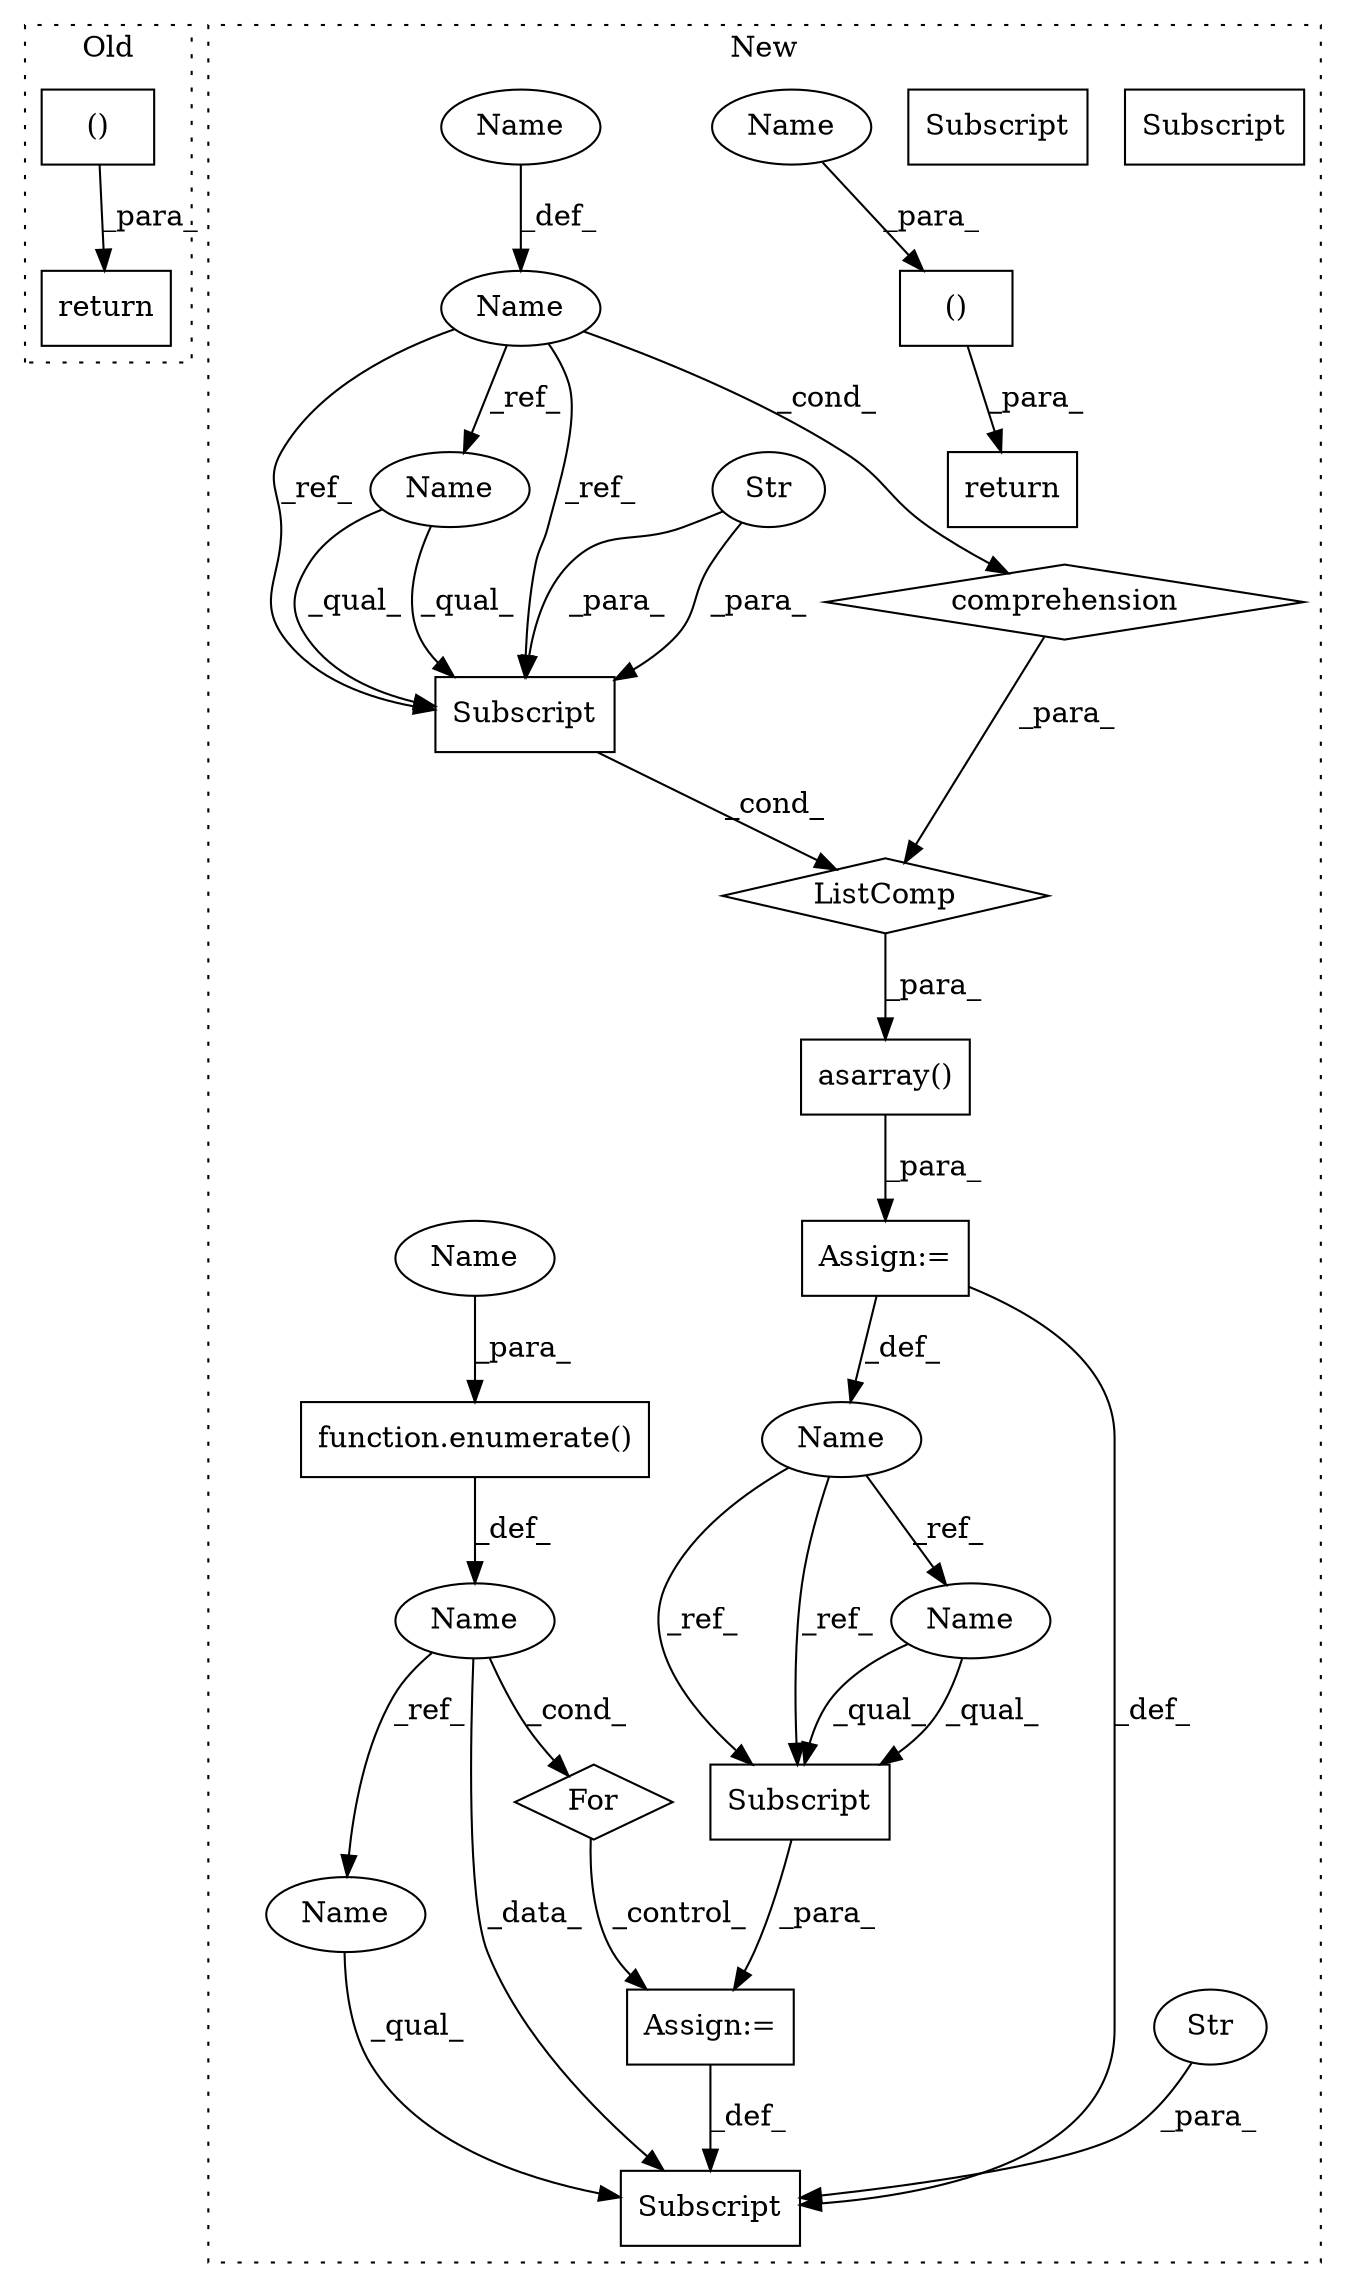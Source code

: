 digraph G {
subgraph cluster0 {
1 [label="()" a="54" s="3295" l="15" shape="box"];
15 [label="return" a="93" s="3283" l="7" shape="box"];
label = "Old";
style="dotted";
}
subgraph cluster1 {
2 [label="asarray()" a="75" s="3412,3450" l="11,1" shape="box"];
3 [label="Assign:=" a="68" s="3669" l="3" shape="box"];
4 [label="Assign:=" a="68" s="3409" l="3" shape="box"];
5 [label="function.enumerate()" a="75" s="3629,3645" l="10,1" shape="box"];
6 [label="Subscript" a="63" s="3672,0" l="8,0" shape="box"];
7 [label="ListComp" a="106" s="3423" l="27" shape="diamond"];
8 [label="Subscript" a="63" s="3424,0" l="9,0" shape="box"];
9 [label="Str" a="66" s="3426" l="6" shape="ellipse"];
10 [label="Subscript" a="63" s="3660,0" l="9,0" shape="box"];
11 [label="Str" a="66" s="3662" l="6" shape="ellipse"];
12 [label="For" a="107" s="3617,3646" l="4,14" shape="diamond"];
13 [label="comprehension" a="45" s="3434" l="3" shape="diamond"];
14 [label="Name" a="87" s="3438" l="1" shape="ellipse"];
16 [label="Name" a="87" s="3624" l="1" shape="ellipse"];
17 [label="Name" a="87" s="3404" l="5" shape="ellipse"];
18 [label="()" a="54" s="3701" l="8" shape="box"];
19 [label="return" a="93" s="3689" l="7" shape="box"];
20 [label="Name" a="87" s="3703" l="6" shape="ellipse"];
21 [label="Name" a="87" s="3443" l="6" shape="ellipse"];
22 [label="Name" a="87" s="3639" l="6" shape="ellipse"];
23 [label="Subscript" a="63" s="3672,0" l="8,0" shape="box"];
24 [label="Name" a="87" s="3672" l="5" shape="ellipse"];
25 [label="Name" a="87" s="3424" l="1" shape="ellipse"];
26 [label="Subscript" a="63" s="3424,0" l="9,0" shape="box"];
27 [label="Name" a="87" s="3660" l="1" shape="ellipse"];
label = "New";
style="dotted";
}
1 -> 15 [label="_para_"];
2 -> 4 [label="_para_"];
3 -> 10 [label="_def_"];
4 -> 10 [label="_def_"];
4 -> 17 [label="_def_"];
5 -> 16 [label="_def_"];
7 -> 2 [label="_para_"];
9 -> 26 [label="_para_"];
9 -> 26 [label="_para_"];
11 -> 10 [label="_para_"];
12 -> 3 [label="_control_"];
13 -> 7 [label="_para_"];
14 -> 26 [label="_ref_"];
14 -> 25 [label="_ref_"];
14 -> 13 [label="_cond_"];
14 -> 26 [label="_ref_"];
16 -> 12 [label="_cond_"];
16 -> 27 [label="_ref_"];
16 -> 10 [label="_data_"];
17 -> 23 [label="_ref_"];
17 -> 24 [label="_ref_"];
17 -> 23 [label="_ref_"];
18 -> 19 [label="_para_"];
20 -> 18 [label="_para_"];
21 -> 14 [label="_def_"];
22 -> 5 [label="_para_"];
23 -> 3 [label="_para_"];
24 -> 23 [label="_qual_"];
24 -> 23 [label="_qual_"];
25 -> 26 [label="_qual_"];
25 -> 26 [label="_qual_"];
26 -> 7 [label="_cond_"];
27 -> 10 [label="_qual_"];
}